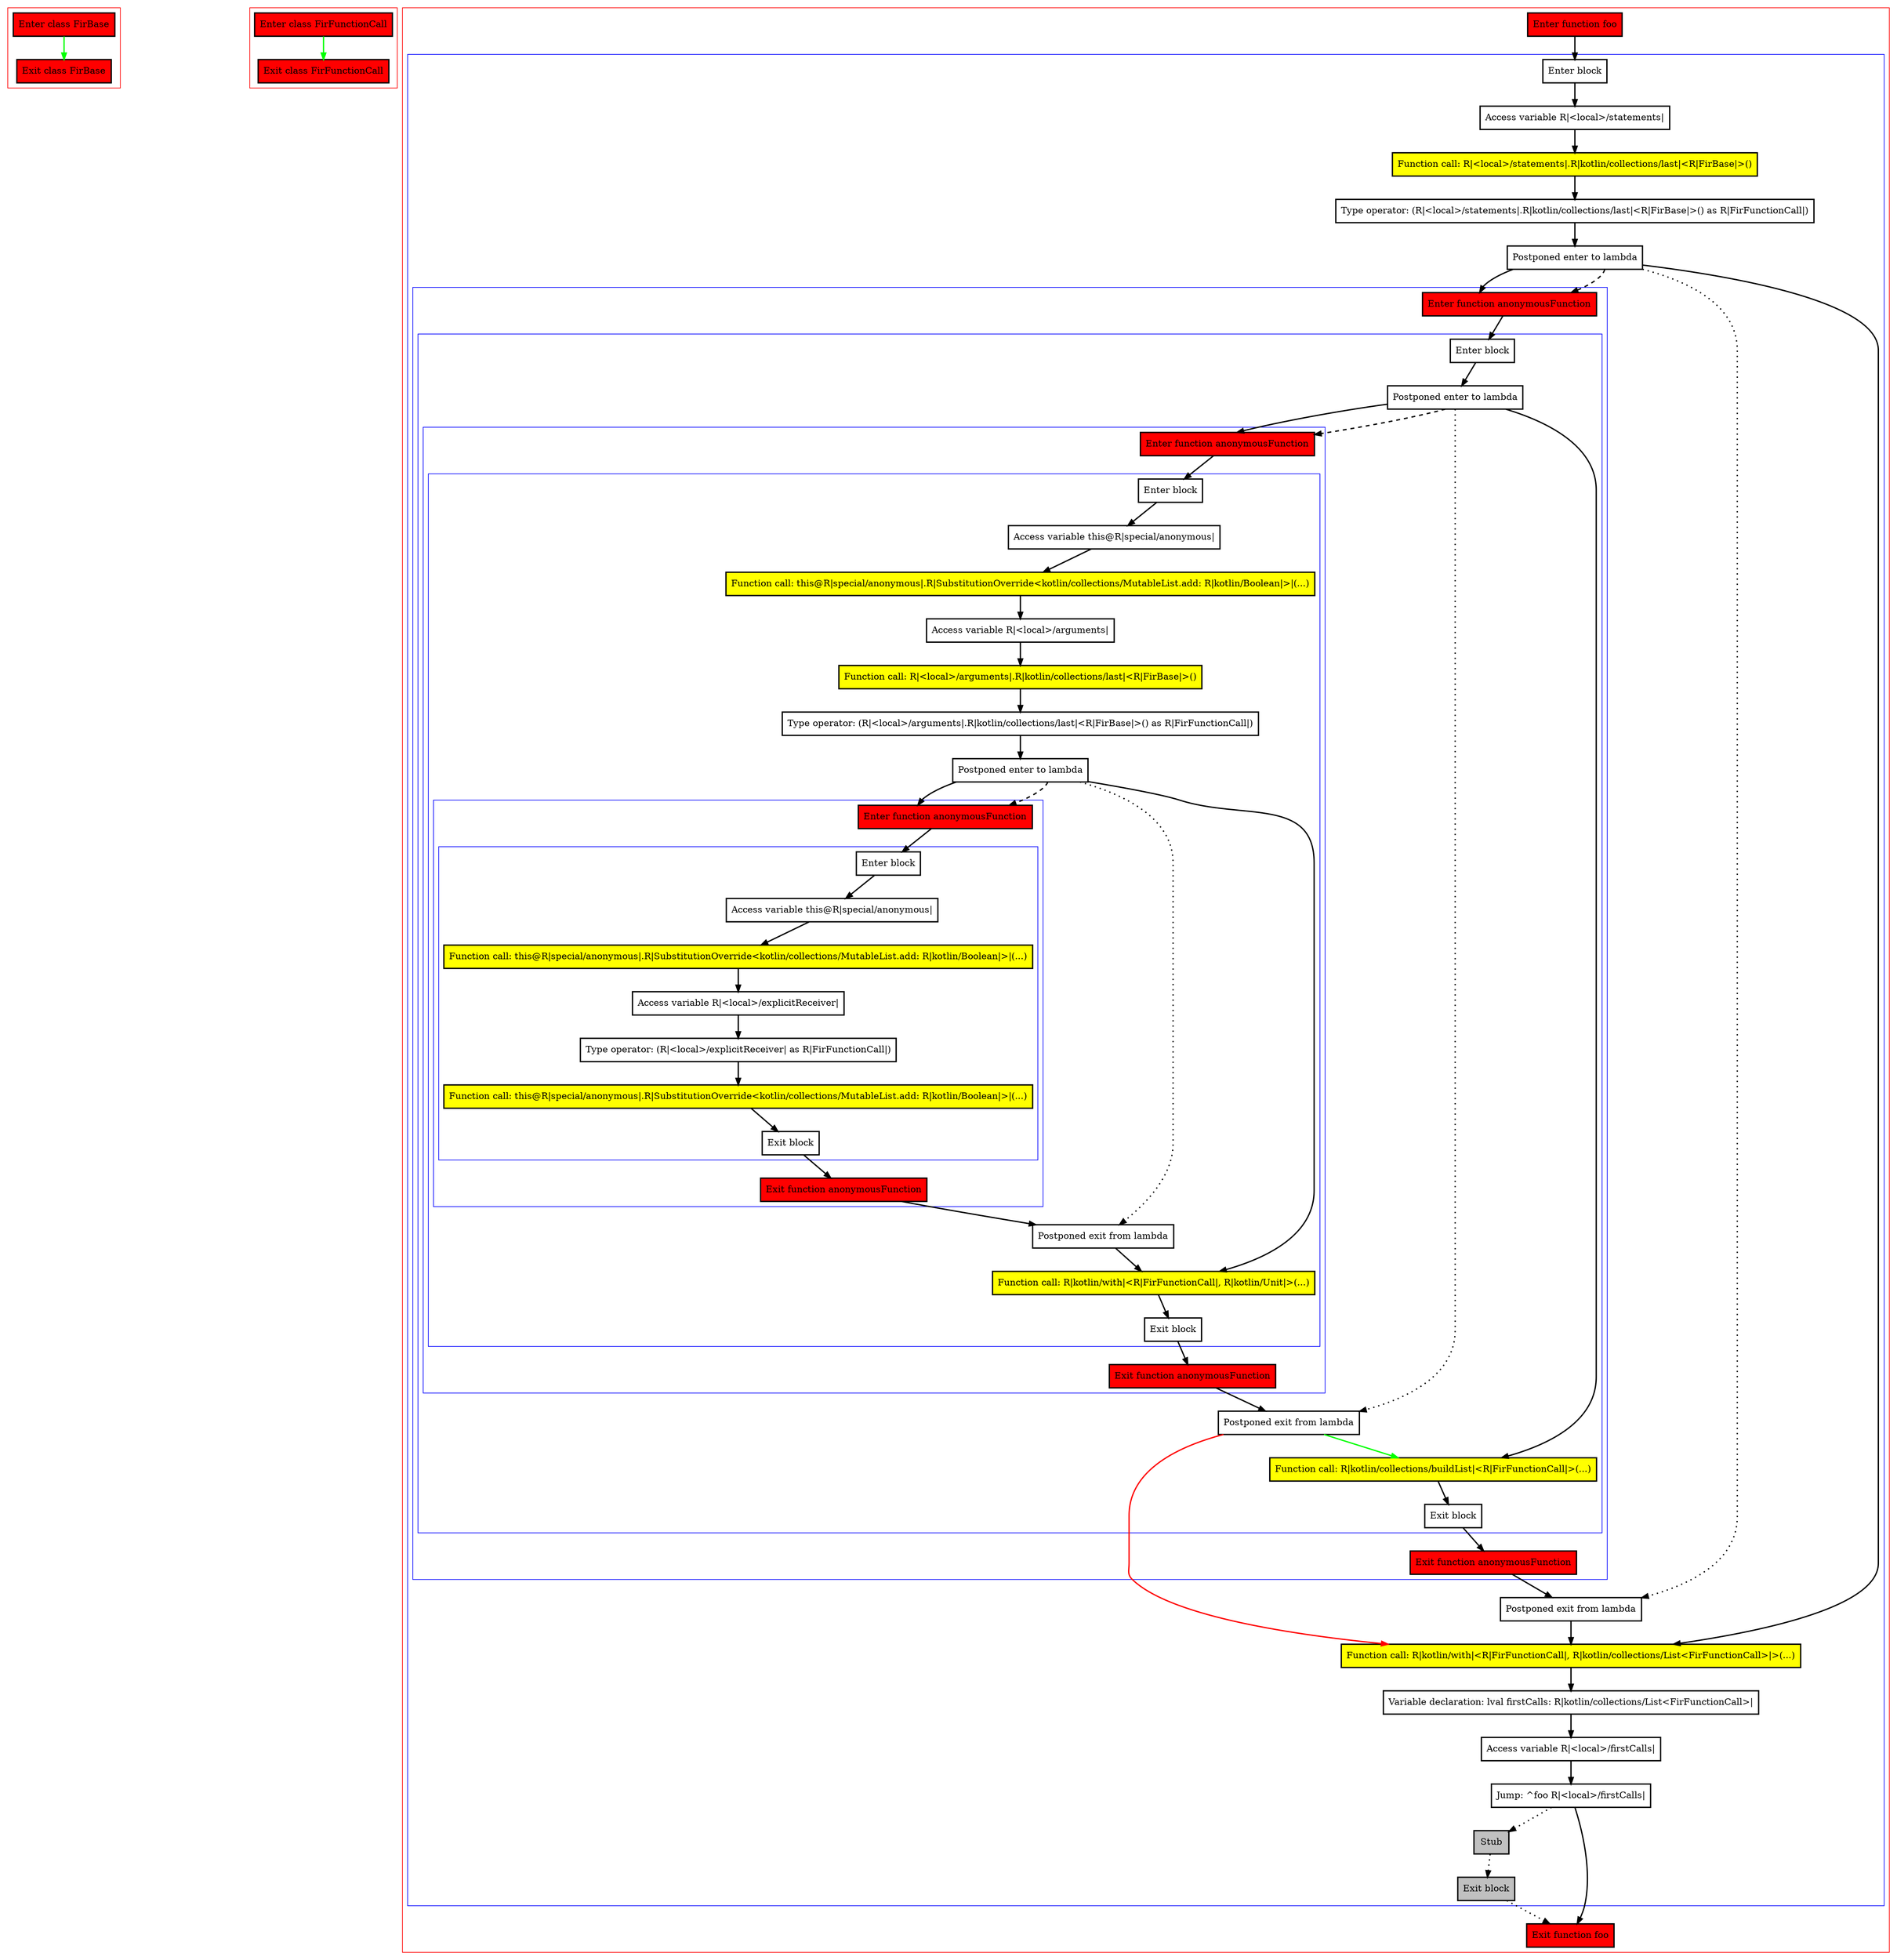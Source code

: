digraph complexPostponedCfg_kt {
    graph [nodesep=3]
    node [shape=box penwidth=2]
    edge [penwidth=2]

    subgraph cluster_0 {
        color=red
        0 [label="Enter class FirBase" style="filled" fillcolor=red];
        1 [label="Exit class FirBase" style="filled" fillcolor=red];
    }
    0 -> {1} [color=green];

    subgraph cluster_1 {
        color=red
        2 [label="Enter class FirFunctionCall" style="filled" fillcolor=red];
        3 [label="Exit class FirFunctionCall" style="filled" fillcolor=red];
    }
    2 -> {3} [color=green];

    subgraph cluster_2 {
        color=red
        4 [label="Enter function foo" style="filled" fillcolor=red];
        subgraph cluster_3 {
            color=blue
            5 [label="Enter block"];
            6 [label="Access variable R|<local>/statements|"];
            7 [label="Function call: R|<local>/statements|.R|kotlin/collections/last|<R|FirBase|>()" style="filled" fillcolor=yellow];
            8 [label="Type operator: (R|<local>/statements|.R|kotlin/collections/last|<R|FirBase|>() as R|FirFunctionCall|)"];
            9 [label="Postponed enter to lambda"];
            subgraph cluster_4 {
                color=blue
                10 [label="Enter function anonymousFunction" style="filled" fillcolor=red];
                subgraph cluster_5 {
                    color=blue
                    11 [label="Enter block"];
                    12 [label="Postponed enter to lambda"];
                    subgraph cluster_6 {
                        color=blue
                        13 [label="Enter function anonymousFunction" style="filled" fillcolor=red];
                        subgraph cluster_7 {
                            color=blue
                            14 [label="Enter block"];
                            15 [label="Access variable this@R|special/anonymous|"];
                            16 [label="Function call: this@R|special/anonymous|.R|SubstitutionOverride<kotlin/collections/MutableList.add: R|kotlin/Boolean|>|(...)" style="filled" fillcolor=yellow];
                            17 [label="Access variable R|<local>/arguments|"];
                            18 [label="Function call: R|<local>/arguments|.R|kotlin/collections/last|<R|FirBase|>()" style="filled" fillcolor=yellow];
                            19 [label="Type operator: (R|<local>/arguments|.R|kotlin/collections/last|<R|FirBase|>() as R|FirFunctionCall|)"];
                            20 [label="Postponed enter to lambda"];
                            subgraph cluster_8 {
                                color=blue
                                21 [label="Enter function anonymousFunction" style="filled" fillcolor=red];
                                subgraph cluster_9 {
                                    color=blue
                                    22 [label="Enter block"];
                                    23 [label="Access variable this@R|special/anonymous|"];
                                    24 [label="Function call: this@R|special/anonymous|.R|SubstitutionOverride<kotlin/collections/MutableList.add: R|kotlin/Boolean|>|(...)" style="filled" fillcolor=yellow];
                                    25 [label="Access variable R|<local>/explicitReceiver|"];
                                    26 [label="Type operator: (R|<local>/explicitReceiver| as R|FirFunctionCall|)"];
                                    27 [label="Function call: this@R|special/anonymous|.R|SubstitutionOverride<kotlin/collections/MutableList.add: R|kotlin/Boolean|>|(...)" style="filled" fillcolor=yellow];
                                    28 [label="Exit block"];
                                }
                                29 [label="Exit function anonymousFunction" style="filled" fillcolor=red];
                            }
                            30 [label="Postponed exit from lambda"];
                            31 [label="Function call: R|kotlin/with|<R|FirFunctionCall|, R|kotlin/Unit|>(...)" style="filled" fillcolor=yellow];
                            32 [label="Exit block"];
                        }
                        33 [label="Exit function anonymousFunction" style="filled" fillcolor=red];
                    }
                    34 [label="Postponed exit from lambda"];
                    35 [label="Function call: R|kotlin/collections/buildList|<R|FirFunctionCall|>(...)" style="filled" fillcolor=yellow];
                    36 [label="Exit block"];
                }
                37 [label="Exit function anonymousFunction" style="filled" fillcolor=red];
            }
            38 [label="Postponed exit from lambda"];
            39 [label="Function call: R|kotlin/with|<R|FirFunctionCall|, R|kotlin/collections/List<FirFunctionCall>|>(...)" style="filled" fillcolor=yellow];
            40 [label="Variable declaration: lval firstCalls: R|kotlin/collections/List<FirFunctionCall>|"];
            41 [label="Access variable R|<local>/firstCalls|"];
            42 [label="Jump: ^foo R|<local>/firstCalls|"];
            43 [label="Stub" style="filled" fillcolor=gray];
            44 [label="Exit block" style="filled" fillcolor=gray];
        }
        45 [label="Exit function foo" style="filled" fillcolor=red];
    }
    4 -> {5};
    5 -> {6};
    6 -> {7};
    7 -> {8};
    8 -> {9};
    9 -> {10 39};
    9 -> {38} [style=dotted];
    9 -> {10} [style=dashed];
    10 -> {11};
    11 -> {12};
    12 -> {13 35};
    12 -> {34} [style=dotted];
    12 -> {13} [style=dashed];
    13 -> {14};
    14 -> {15};
    15 -> {16};
    16 -> {17};
    17 -> {18};
    18 -> {19};
    19 -> {20};
    20 -> {21 31};
    20 -> {30} [style=dotted];
    20 -> {21} [style=dashed];
    21 -> {22};
    22 -> {23};
    23 -> {24};
    24 -> {25};
    25 -> {26};
    26 -> {27};
    27 -> {28};
    28 -> {29};
    29 -> {30};
    30 -> {31};
    31 -> {32};
    32 -> {33};
    33 -> {34};
    34 -> {35} [color=green];
    34 -> {39} [color=red];
    35 -> {36};
    36 -> {37};
    37 -> {38};
    38 -> {39};
    39 -> {40};
    40 -> {41};
    41 -> {42};
    42 -> {45};
    42 -> {43} [style=dotted];
    43 -> {44} [style=dotted];
    44 -> {45} [style=dotted];

}

